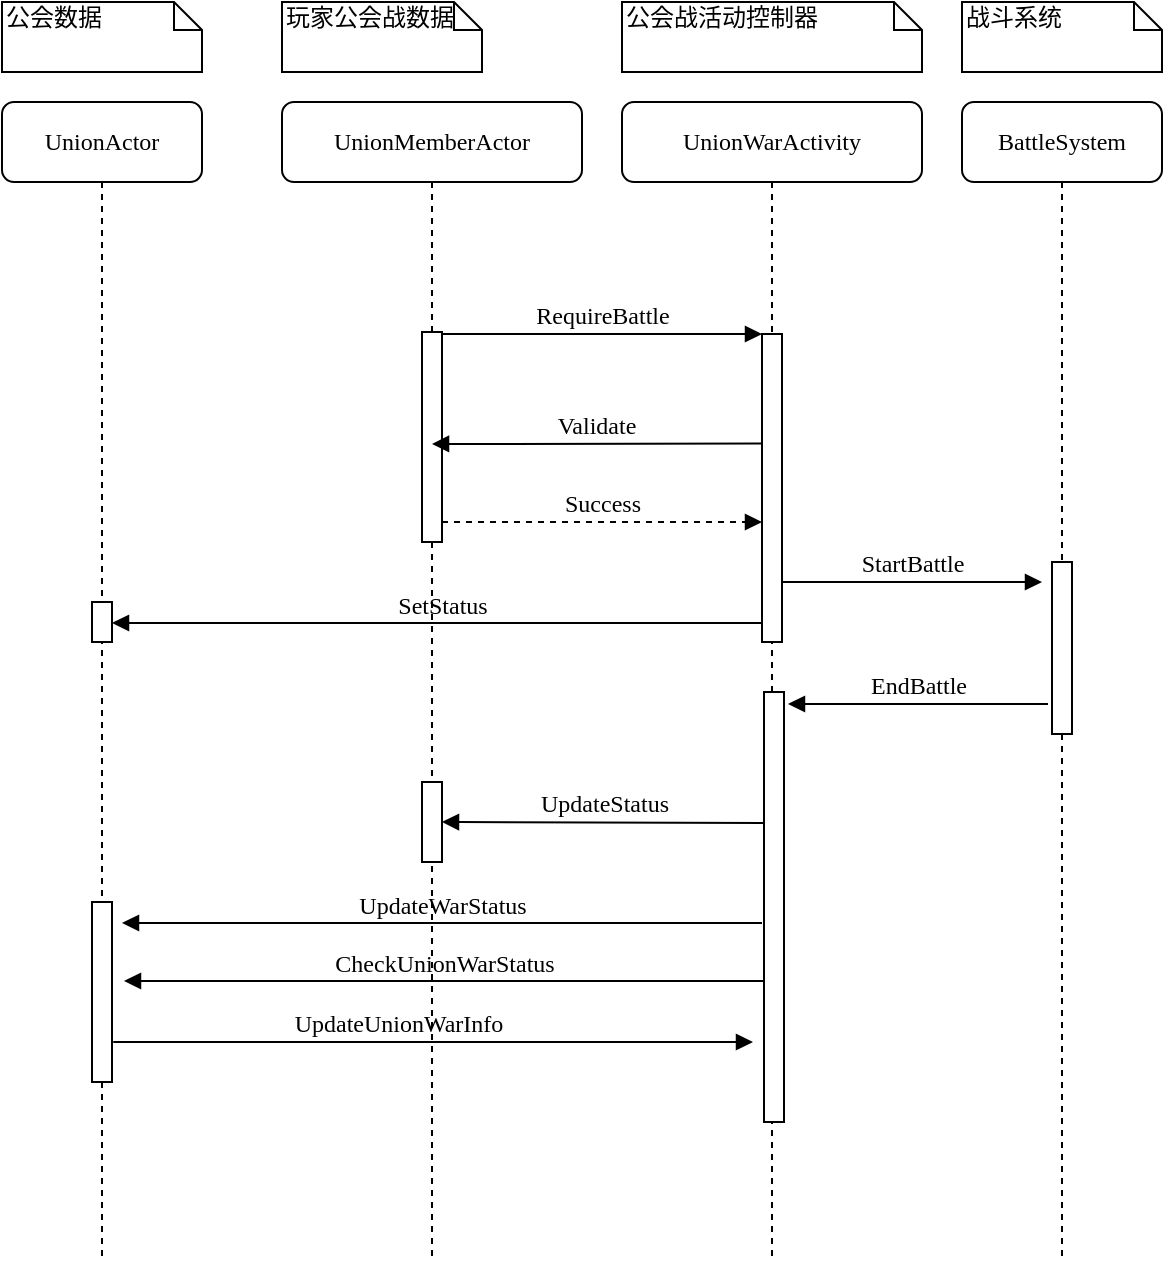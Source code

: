 <mxfile version="24.1.0" type="github">
  <diagram name="Page-1" id="13e1069c-82ec-6db2-03f1-153e76fe0fe0">
    <mxGraphModel dx="1436" dy="715" grid="1" gridSize="10" guides="1" tooltips="1" connect="1" arrows="1" fold="1" page="1" pageScale="1" pageWidth="1100" pageHeight="850" background="none" math="0" shadow="0">
      <root>
        <mxCell id="0" />
        <mxCell id="1" parent="0" />
        <mxCell id="7baba1c4bc27f4b0-2" value="UnionMemberActor" style="shape=umlLifeline;perimeter=lifelinePerimeter;whiteSpace=wrap;html=1;container=1;collapsible=0;recursiveResize=0;outlineConnect=0;rounded=1;shadow=0;comic=0;labelBackgroundColor=none;strokeWidth=1;fontFamily=Verdana;fontSize=12;align=center;" parent="1" vertex="1">
          <mxGeometry x="240" y="80" width="150" height="580" as="geometry" />
        </mxCell>
        <mxCell id="7baba1c4bc27f4b0-10" value="" style="html=1;points=[];perimeter=orthogonalPerimeter;rounded=0;shadow=0;comic=0;labelBackgroundColor=none;strokeWidth=1;fontFamily=Verdana;fontSize=12;align=center;" parent="7baba1c4bc27f4b0-2" vertex="1">
          <mxGeometry x="70" y="115" width="10" height="105" as="geometry" />
        </mxCell>
        <mxCell id="ewOxQxivXpwlptXgUqR4-3" value="SetStatus" style="html=1;verticalAlign=bottom;endArrow=block;labelBackgroundColor=none;fontFamily=Verdana;fontSize=12;edgeStyle=elbowEdgeStyle;elbow=vertical;entryX=0.202;entryY=0.31;entryDx=0;entryDy=0;entryPerimeter=0;" edge="1" parent="7baba1c4bc27f4b0-2" source="7baba1c4bc27f4b0-3">
          <mxGeometry relative="1" as="geometry">
            <mxPoint x="79.6" y="260.0" as="sourcePoint" />
            <Array as="points" />
            <mxPoint x="-85.0" y="260.5" as="targetPoint" />
          </mxGeometry>
        </mxCell>
        <mxCell id="ewOxQxivXpwlptXgUqR4-6" value="" style="html=1;points=[];perimeter=orthogonalPerimeter;rounded=0;shadow=0;comic=0;labelBackgroundColor=none;strokeWidth=1;fontFamily=Verdana;fontSize=12;align=center;" vertex="1" parent="7baba1c4bc27f4b0-2">
          <mxGeometry x="70" y="340" width="10" height="40" as="geometry" />
        </mxCell>
        <mxCell id="ewOxQxivXpwlptXgUqR4-8" value="UpdateWarStatus" style="html=1;verticalAlign=bottom;endArrow=block;labelBackgroundColor=none;fontFamily=Verdana;fontSize=12;edgeStyle=elbowEdgeStyle;elbow=vertical;" edge="1" parent="7baba1c4bc27f4b0-2">
          <mxGeometry relative="1" as="geometry">
            <mxPoint x="240" y="410.5" as="sourcePoint" />
            <Array as="points" />
            <mxPoint x="-80" y="410" as="targetPoint" />
          </mxGeometry>
        </mxCell>
        <mxCell id="ewOxQxivXpwlptXgUqR4-11" value="UpdateUnionWarInfo" style="html=1;verticalAlign=bottom;endArrow=block;labelBackgroundColor=none;fontFamily=Verdana;fontSize=12;edgeStyle=elbowEdgeStyle;elbow=vertical;" edge="1" parent="7baba1c4bc27f4b0-2">
          <mxGeometry relative="1" as="geometry">
            <mxPoint x="-59.003" y="470" as="sourcePoint" />
            <mxPoint x="235.5" y="470" as="targetPoint" />
            <Array as="points">
              <mxPoint x="-89" y="470" />
            </Array>
          </mxGeometry>
        </mxCell>
        <mxCell id="7baba1c4bc27f4b0-3" value="UnionWarActivity" style="shape=umlLifeline;perimeter=lifelinePerimeter;whiteSpace=wrap;html=1;container=1;collapsible=0;recursiveResize=0;outlineConnect=0;rounded=1;shadow=0;comic=0;labelBackgroundColor=none;strokeWidth=1;fontFamily=Verdana;fontSize=12;align=center;" parent="1" vertex="1">
          <mxGeometry x="410" y="80" width="150" height="580" as="geometry" />
        </mxCell>
        <mxCell id="7baba1c4bc27f4b0-13" value="" style="html=1;points=[];perimeter=orthogonalPerimeter;rounded=0;shadow=0;comic=0;labelBackgroundColor=none;strokeWidth=1;fontFamily=Verdana;fontSize=12;align=center;" parent="7baba1c4bc27f4b0-3" vertex="1">
          <mxGeometry x="70" y="116" width="10" height="154" as="geometry" />
        </mxCell>
        <mxCell id="ewOxQxivXpwlptXgUqR4-2" value="Success" style="html=1;verticalAlign=bottom;endArrow=block;labelBackgroundColor=none;fontFamily=Verdana;fontSize=12;edgeStyle=elbowEdgeStyle;elbow=vertical;dashed=1;" edge="1" parent="7baba1c4bc27f4b0-3">
          <mxGeometry relative="1" as="geometry">
            <mxPoint x="-90" y="210" as="sourcePoint" />
            <mxPoint x="70" y="210.2" as="targetPoint" />
            <Array as="points">
              <mxPoint x="-90" y="210" />
            </Array>
          </mxGeometry>
        </mxCell>
        <mxCell id="7baba1c4bc27f4b0-22" value="" style="html=1;points=[];perimeter=orthogonalPerimeter;rounded=0;shadow=0;comic=0;labelBackgroundColor=none;strokeWidth=1;fontFamily=Verdana;fontSize=12;align=center;" parent="7baba1c4bc27f4b0-3" vertex="1">
          <mxGeometry x="71" y="295" width="10" height="215" as="geometry" />
        </mxCell>
        <mxCell id="ewOxQxivXpwlptXgUqR4-7" value="UpdateStatus" style="html=1;verticalAlign=bottom;endArrow=block;labelBackgroundColor=none;fontFamily=Verdana;fontSize=12;edgeStyle=elbowEdgeStyle;elbow=vertical;" edge="1" parent="7baba1c4bc27f4b0-3">
          <mxGeometry relative="1" as="geometry">
            <mxPoint x="71" y="360.5" as="sourcePoint" />
            <Array as="points">
              <mxPoint x="101" y="360" />
            </Array>
            <mxPoint x="-90" y="360" as="targetPoint" />
          </mxGeometry>
        </mxCell>
        <mxCell id="7baba1c4bc27f4b0-4" value="BattleSystem" style="shape=umlLifeline;perimeter=lifelinePerimeter;whiteSpace=wrap;html=1;container=1;collapsible=0;recursiveResize=0;outlineConnect=0;rounded=1;shadow=0;comic=0;labelBackgroundColor=none;strokeWidth=1;fontFamily=Verdana;fontSize=12;align=center;" parent="1" vertex="1">
          <mxGeometry x="580" y="80" width="100" height="580" as="geometry" />
        </mxCell>
        <mxCell id="ewOxQxivXpwlptXgUqR4-4" value="StartBattle" style="html=1;verticalAlign=bottom;endArrow=block;entryX=0;entryY=0;labelBackgroundColor=none;fontFamily=Verdana;fontSize=12;edgeStyle=elbowEdgeStyle;elbow=vertical;" edge="1" parent="7baba1c4bc27f4b0-4">
          <mxGeometry relative="1" as="geometry">
            <mxPoint x="-90" y="240" as="sourcePoint" />
            <mxPoint x="40" y="240" as="targetPoint" />
          </mxGeometry>
        </mxCell>
        <mxCell id="7baba1c4bc27f4b0-16" value="" style="html=1;points=[];perimeter=orthogonalPerimeter;rounded=0;shadow=0;comic=0;labelBackgroundColor=none;strokeWidth=1;fontFamily=Verdana;fontSize=12;align=center;" parent="7baba1c4bc27f4b0-4" vertex="1">
          <mxGeometry x="45" y="230" width="10" height="86" as="geometry" />
        </mxCell>
        <mxCell id="ewOxQxivXpwlptXgUqR4-5" value="EndBattle" style="html=1;verticalAlign=bottom;endArrow=block;labelBackgroundColor=none;fontFamily=Verdana;fontSize=12;edgeStyle=elbowEdgeStyle;elbow=vertical;entryX=0.202;entryY=0.31;entryDx=0;entryDy=0;entryPerimeter=0;" edge="1" parent="7baba1c4bc27f4b0-4">
          <mxGeometry relative="1" as="geometry">
            <mxPoint x="43" y="301" as="sourcePoint" />
            <Array as="points" />
            <mxPoint x="-87" y="300.5" as="targetPoint" />
          </mxGeometry>
        </mxCell>
        <mxCell id="7baba1c4bc27f4b0-8" value="UnionActor" style="shape=umlLifeline;perimeter=lifelinePerimeter;whiteSpace=wrap;html=1;container=1;collapsible=0;recursiveResize=0;outlineConnect=0;rounded=1;shadow=0;comic=0;labelBackgroundColor=none;strokeWidth=1;fontFamily=Verdana;fontSize=12;align=center;" parent="1" vertex="1">
          <mxGeometry x="100" y="80" width="100" height="580" as="geometry" />
        </mxCell>
        <mxCell id="7baba1c4bc27f4b0-9" value="" style="html=1;points=[];perimeter=orthogonalPerimeter;rounded=0;shadow=0;comic=0;labelBackgroundColor=none;strokeWidth=1;fontFamily=Verdana;fontSize=12;align=center;" parent="7baba1c4bc27f4b0-8" vertex="1">
          <mxGeometry x="45" y="250" width="10" height="20" as="geometry" />
        </mxCell>
        <mxCell id="ewOxQxivXpwlptXgUqR4-9" value="" style="html=1;points=[];perimeter=orthogonalPerimeter;rounded=0;shadow=0;comic=0;labelBackgroundColor=none;strokeWidth=1;fontFamily=Verdana;fontSize=12;align=center;" vertex="1" parent="7baba1c4bc27f4b0-8">
          <mxGeometry x="45" y="400" width="10" height="90" as="geometry" />
        </mxCell>
        <mxCell id="7baba1c4bc27f4b0-14" value="RequireBattle" style="html=1;verticalAlign=bottom;endArrow=block;entryX=0;entryY=0;labelBackgroundColor=none;fontFamily=Verdana;fontSize=12;edgeStyle=elbowEdgeStyle;elbow=vertical;" parent="1" source="7baba1c4bc27f4b0-10" target="7baba1c4bc27f4b0-13" edge="1">
          <mxGeometry relative="1" as="geometry">
            <mxPoint x="370" y="200" as="sourcePoint" />
          </mxGeometry>
        </mxCell>
        <mxCell id="7baba1c4bc27f4b0-40" value="公会数据" style="shape=note;whiteSpace=wrap;html=1;size=14;verticalAlign=top;align=left;spacingTop=-6;rounded=0;shadow=0;comic=0;labelBackgroundColor=none;strokeWidth=1;fontFamily=Verdana;fontSize=12" parent="1" vertex="1">
          <mxGeometry x="100" y="30" width="100" height="35" as="geometry" />
        </mxCell>
        <mxCell id="7baba1c4bc27f4b0-41" value="玩家公会战数据" style="shape=note;whiteSpace=wrap;html=1;size=14;verticalAlign=top;align=left;spacingTop=-6;rounded=0;shadow=0;comic=0;labelBackgroundColor=none;strokeWidth=1;fontFamily=Verdana;fontSize=12" parent="1" vertex="1">
          <mxGeometry x="240" y="30" width="100" height="35" as="geometry" />
        </mxCell>
        <mxCell id="7baba1c4bc27f4b0-42" value="公会战活动控制器" style="shape=note;whiteSpace=wrap;html=1;size=14;verticalAlign=top;align=left;spacingTop=-6;rounded=0;shadow=0;comic=0;labelBackgroundColor=none;strokeWidth=1;fontFamily=Verdana;fontSize=12" parent="1" vertex="1">
          <mxGeometry x="410" y="30" width="150" height="35" as="geometry" />
        </mxCell>
        <mxCell id="7baba1c4bc27f4b0-43" value="战斗系统" style="shape=note;whiteSpace=wrap;html=1;size=14;verticalAlign=top;align=left;spacingTop=-6;rounded=0;shadow=0;comic=0;labelBackgroundColor=none;strokeWidth=1;fontFamily=Verdana;fontSize=12" parent="1" vertex="1">
          <mxGeometry x="580" y="30" width="100" height="35" as="geometry" />
        </mxCell>
        <mxCell id="7baba1c4bc27f4b0-17" value="Validate" style="html=1;verticalAlign=bottom;endArrow=block;labelBackgroundColor=none;fontFamily=Verdana;fontSize=12;edgeStyle=elbowEdgeStyle;elbow=vertical;exitX=-0.338;exitY=0.254;exitDx=0;exitDy=0;exitPerimeter=0;entryX=0.202;entryY=0.31;entryDx=0;entryDy=0;entryPerimeter=0;" parent="1" edge="1">
          <mxGeometry relative="1" as="geometry">
            <mxPoint x="479.62" y="250.8" as="sourcePoint" />
            <Array as="points" />
            <mxPoint x="315.02" y="251.3" as="targetPoint" />
          </mxGeometry>
        </mxCell>
        <mxCell id="ewOxQxivXpwlptXgUqR4-10" value="CheckUnionWarStatus" style="html=1;verticalAlign=bottom;endArrow=block;labelBackgroundColor=none;fontFamily=Verdana;fontSize=12;edgeStyle=elbowEdgeStyle;elbow=vertical;" edge="1" parent="1">
          <mxGeometry relative="1" as="geometry">
            <mxPoint x="481" y="519.5" as="sourcePoint" />
            <Array as="points" />
            <mxPoint x="161" y="519" as="targetPoint" />
          </mxGeometry>
        </mxCell>
      </root>
    </mxGraphModel>
  </diagram>
</mxfile>
